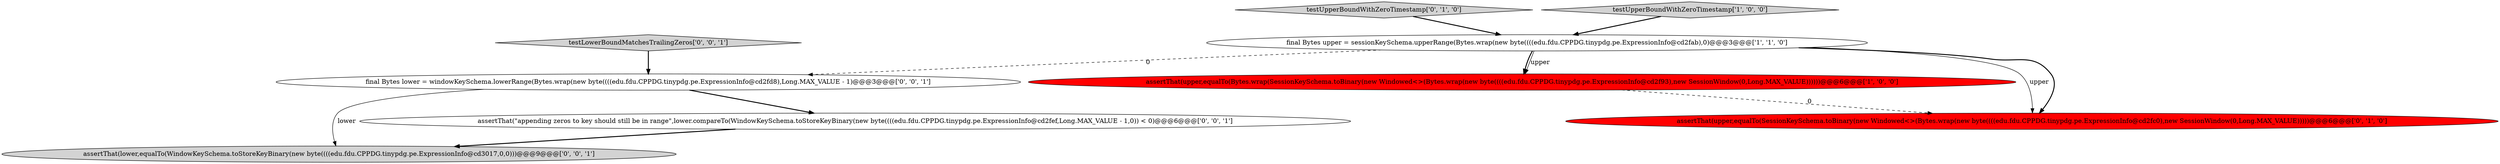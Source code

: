 digraph {
1 [style = filled, label = "final Bytes upper = sessionKeySchema.upperRange(Bytes.wrap(new byte((((edu.fdu.CPPDG.tinypdg.pe.ExpressionInfo@cd2fab),0)@@@3@@@['1', '1', '0']", fillcolor = white, shape = ellipse image = "AAA0AAABBB1BBB"];
3 [style = filled, label = "testUpperBoundWithZeroTimestamp['0', '1', '0']", fillcolor = lightgray, shape = diamond image = "AAA0AAABBB2BBB"];
2 [style = filled, label = "assertThat(upper,equalTo(Bytes.wrap(SessionKeySchema.toBinary(new Windowed<>(Bytes.wrap(new byte((((edu.fdu.CPPDG.tinypdg.pe.ExpressionInfo@cd2f93),new SessionWindow(0,Long.MAX_VALUE))))))@@@6@@@['1', '0', '0']", fillcolor = red, shape = ellipse image = "AAA1AAABBB1BBB"];
4 [style = filled, label = "assertThat(upper,equalTo(SessionKeySchema.toBinary(new Windowed<>(Bytes.wrap(new byte((((edu.fdu.CPPDG.tinypdg.pe.ExpressionInfo@cd2fc0),new SessionWindow(0,Long.MAX_VALUE)))))@@@6@@@['0', '1', '0']", fillcolor = red, shape = ellipse image = "AAA1AAABBB2BBB"];
0 [style = filled, label = "testUpperBoundWithZeroTimestamp['1', '0', '0']", fillcolor = lightgray, shape = diamond image = "AAA0AAABBB1BBB"];
7 [style = filled, label = "assertThat(lower,equalTo(WindowKeySchema.toStoreKeyBinary(new byte((((edu.fdu.CPPDG.tinypdg.pe.ExpressionInfo@cd3017,0,0)))@@@9@@@['0', '0', '1']", fillcolor = lightgray, shape = ellipse image = "AAA0AAABBB3BBB"];
6 [style = filled, label = "assertThat(\"appending zeros to key should still be in range\",lower.compareTo(WindowKeySchema.toStoreKeyBinary(new byte((((edu.fdu.CPPDG.tinypdg.pe.ExpressionInfo@cd2fef,Long.MAX_VALUE - 1,0)) < 0)@@@6@@@['0', '0', '1']", fillcolor = white, shape = ellipse image = "AAA0AAABBB3BBB"];
5 [style = filled, label = "final Bytes lower = windowKeySchema.lowerRange(Bytes.wrap(new byte((((edu.fdu.CPPDG.tinypdg.pe.ExpressionInfo@cd2fd8),Long.MAX_VALUE - 1)@@@3@@@['0', '0', '1']", fillcolor = white, shape = ellipse image = "AAA0AAABBB3BBB"];
8 [style = filled, label = "testLowerBoundMatchesTrailingZeros['0', '0', '1']", fillcolor = lightgray, shape = diamond image = "AAA0AAABBB3BBB"];
1->4 [style = solid, label="upper"];
5->7 [style = solid, label="lower"];
1->4 [style = bold, label=""];
1->2 [style = bold, label=""];
1->2 [style = solid, label="upper"];
1->5 [style = dashed, label="0"];
5->6 [style = bold, label=""];
6->7 [style = bold, label=""];
3->1 [style = bold, label=""];
8->5 [style = bold, label=""];
0->1 [style = bold, label=""];
2->4 [style = dashed, label="0"];
}

